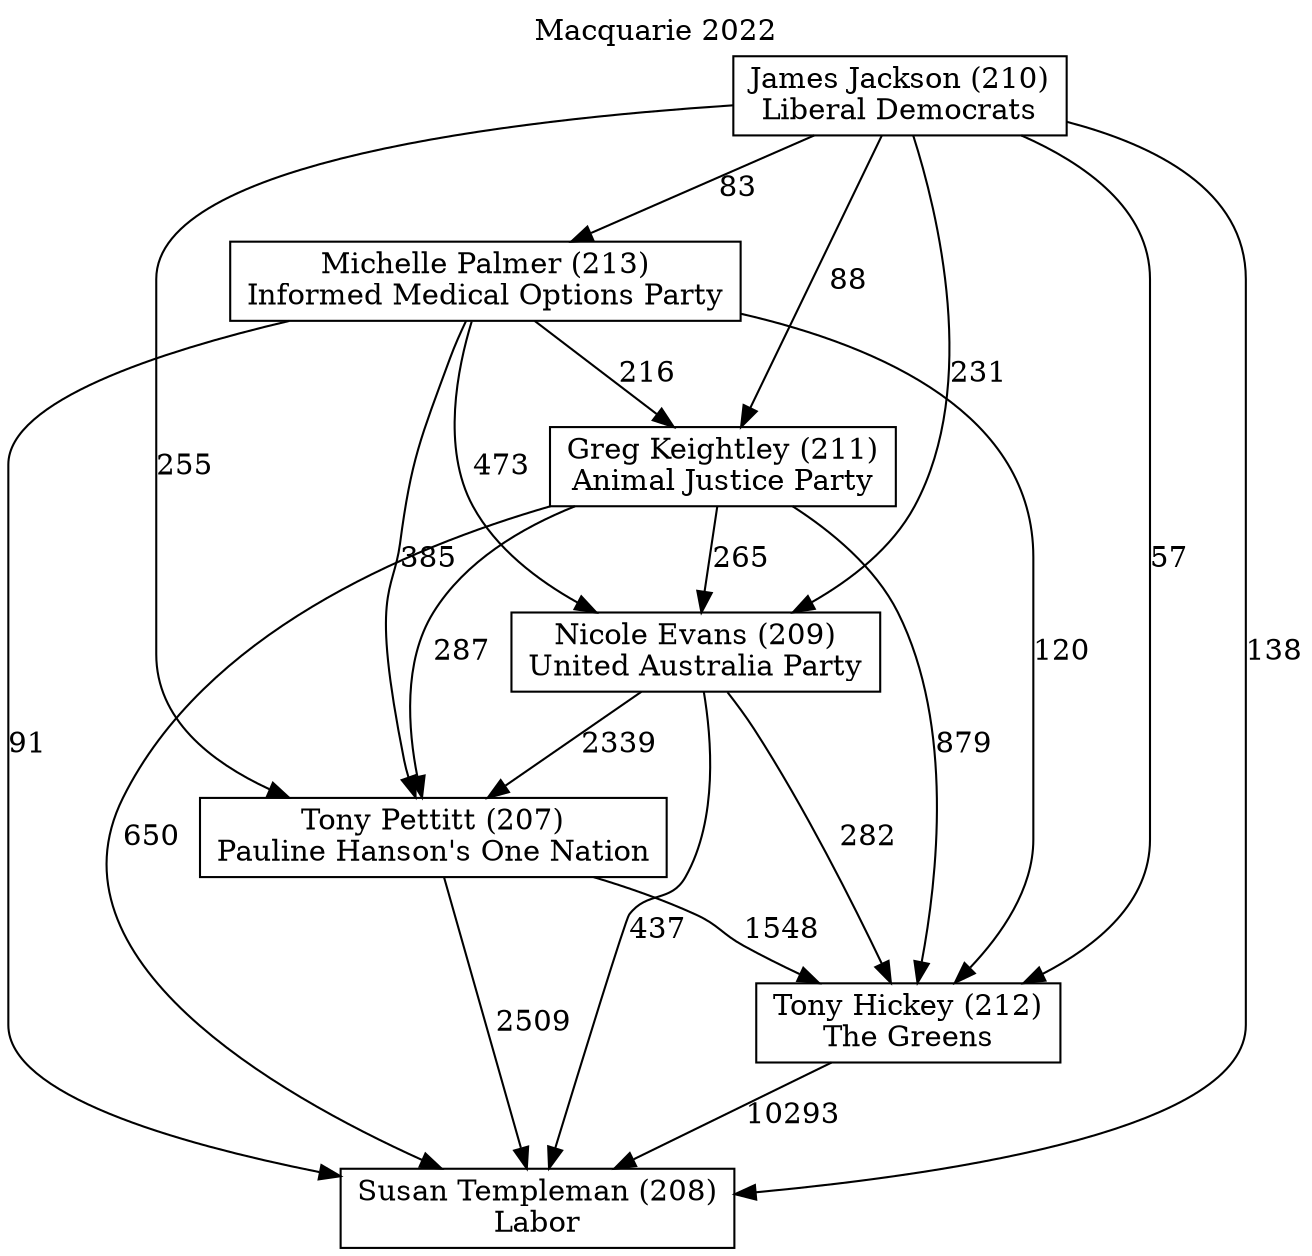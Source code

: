 // House preference flow
digraph "Susan Templeman (208)_Macquarie_2022" {
	graph [label="Macquarie 2022" labelloc=t mclimit=10]
	node [shape=box]
	"Tony Pettitt (207)" [label="Tony Pettitt (207)
Pauline Hanson's One Nation"]
	"Susan Templeman (208)" [label="Susan Templeman (208)
Labor"]
	"Greg Keightley (211)" [label="Greg Keightley (211)
Animal Justice Party"]
	"Tony Hickey (212)" [label="Tony Hickey (212)
The Greens"]
	"James Jackson (210)" [label="James Jackson (210)
Liberal Democrats"]
	"Michelle Palmer (213)" [label="Michelle Palmer (213)
Informed Medical Options Party"]
	"Nicole Evans (209)" [label="Nicole Evans (209)
United Australia Party"]
	"Nicole Evans (209)" -> "Tony Hickey (212)" [label=282]
	"Greg Keightley (211)" -> "Tony Pettitt (207)" [label=287]
	"James Jackson (210)" -> "Tony Pettitt (207)" [label=255]
	"Tony Pettitt (207)" -> "Susan Templeman (208)" [label=2509]
	"James Jackson (210)" -> "Tony Hickey (212)" [label=57]
	"Nicole Evans (209)" -> "Susan Templeman (208)" [label=437]
	"Michelle Palmer (213)" -> "Greg Keightley (211)" [label=216]
	"Michelle Palmer (213)" -> "Tony Pettitt (207)" [label=385]
	"James Jackson (210)" -> "Susan Templeman (208)" [label=138]
	"James Jackson (210)" -> "Nicole Evans (209)" [label=231]
	"Greg Keightley (211)" -> "Tony Hickey (212)" [label=879]
	"Michelle Palmer (213)" -> "Tony Hickey (212)" [label=120]
	"Tony Pettitt (207)" -> "Tony Hickey (212)" [label=1548]
	"James Jackson (210)" -> "Greg Keightley (211)" [label=88]
	"Tony Hickey (212)" -> "Susan Templeman (208)" [label=10293]
	"Michelle Palmer (213)" -> "Nicole Evans (209)" [label=473]
	"Greg Keightley (211)" -> "Nicole Evans (209)" [label=265]
	"Greg Keightley (211)" -> "Susan Templeman (208)" [label=650]
	"James Jackson (210)" -> "Michelle Palmer (213)" [label=83]
	"Nicole Evans (209)" -> "Tony Pettitt (207)" [label=2339]
	"Michelle Palmer (213)" -> "Susan Templeman (208)" [label=91]
}
